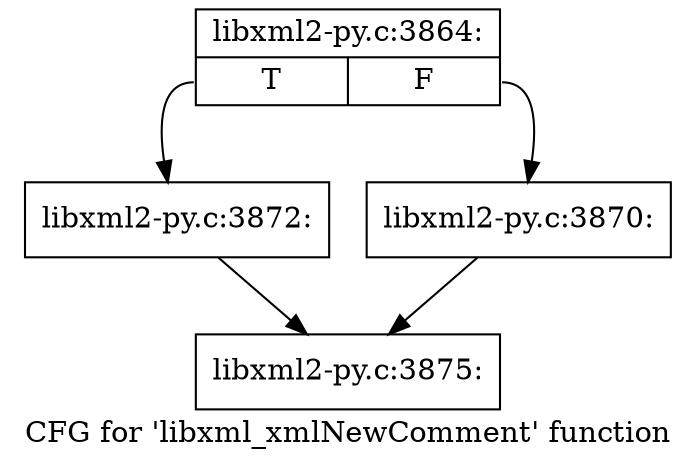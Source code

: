 digraph "CFG for 'libxml_xmlNewComment' function" {
	label="CFG for 'libxml_xmlNewComment' function";

	Node0x3f84f90 [shape=record,label="{libxml2-py.c:3864:|{<s0>T|<s1>F}}"];
	Node0x3f84f90:s0 -> Node0x3f89aa0;
	Node0x3f84f90:s1 -> Node0x3f89a50;
	Node0x3f89a50 [shape=record,label="{libxml2-py.c:3870:}"];
	Node0x3f89a50 -> Node0x3f850c0;
	Node0x3f89aa0 [shape=record,label="{libxml2-py.c:3872:}"];
	Node0x3f89aa0 -> Node0x3f850c0;
	Node0x3f850c0 [shape=record,label="{libxml2-py.c:3875:}"];
}
